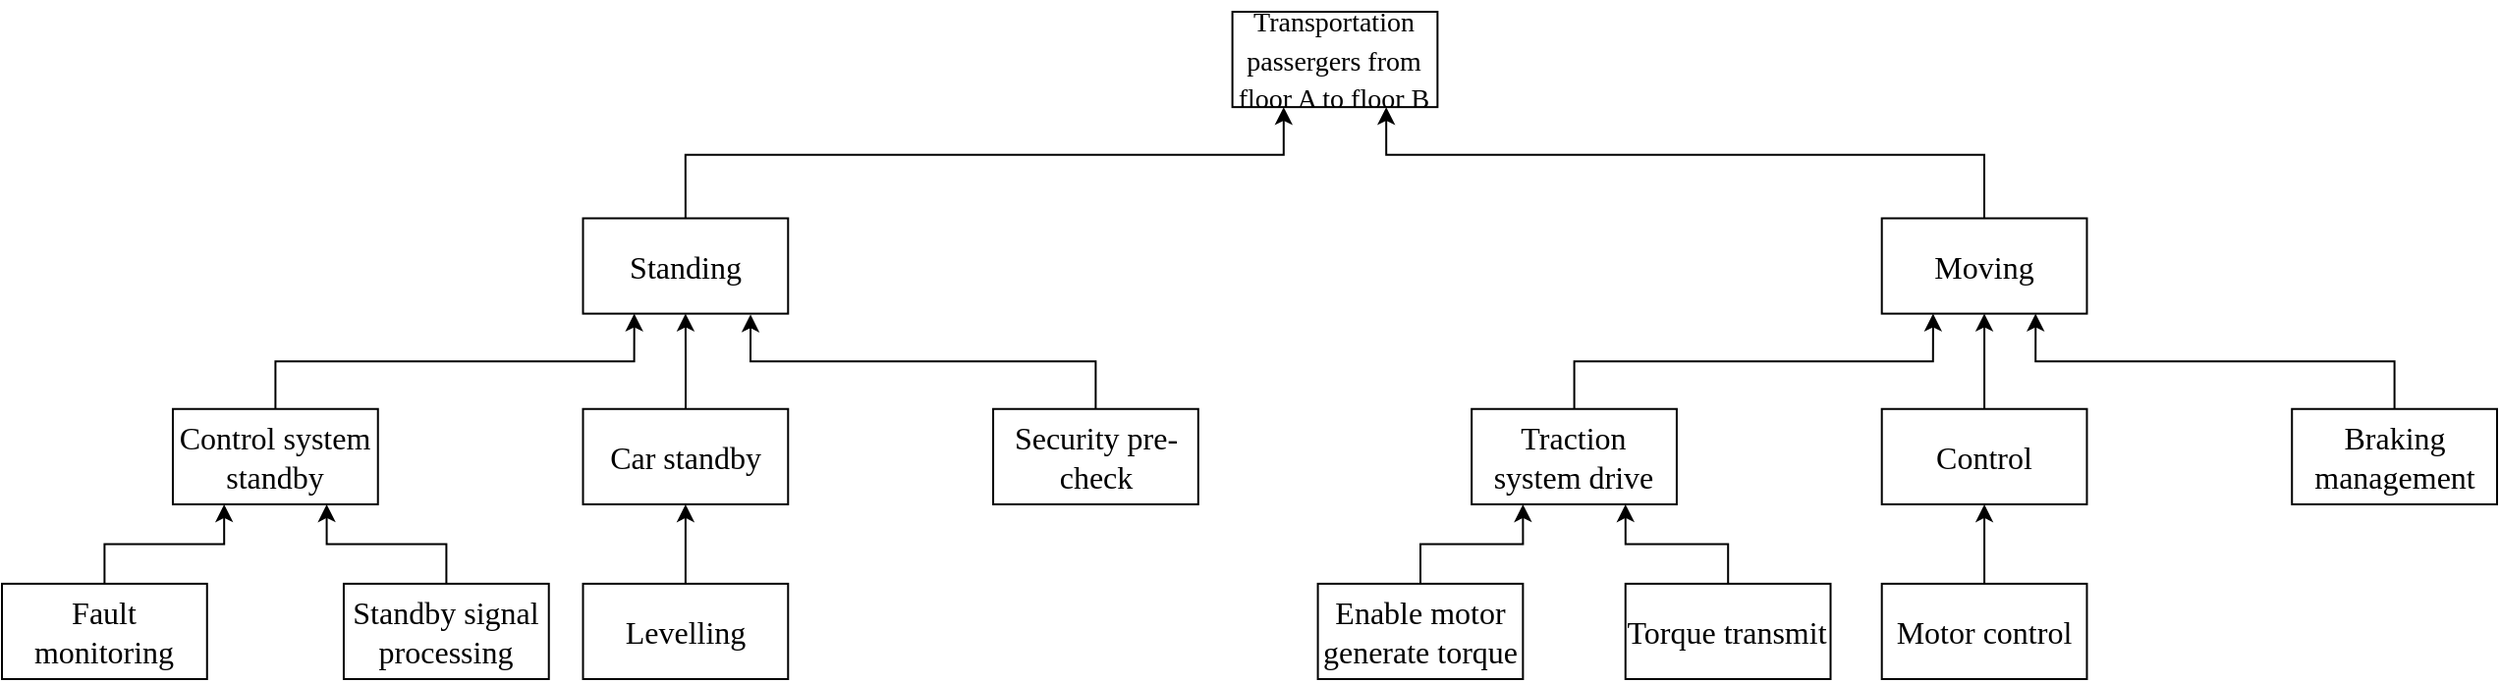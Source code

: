 <mxfile version="25.0.3">
  <diagram name="第 1 页" id="XaYSwZIF5d6lE3PuRX4t">
    <mxGraphModel dx="2002" dy="529" grid="1" gridSize="10" guides="1" tooltips="1" connect="1" arrows="1" fold="1" page="1" pageScale="1" pageWidth="1169" pageHeight="827" math="0" shadow="0">
      <root>
        <mxCell id="0" />
        <mxCell id="1" parent="0" />
        <mxCell id="e6tfa4PfP3AU0W1l5oTH-1" value="&lt;font style=&quot;font-size: 14px;&quot;&gt;Transportation passergers from floor A to floor B&lt;/font&gt;" style="rounded=0;whiteSpace=wrap;html=1;fontFamily=Times New Roman;fontSize=16;" vertex="1" parent="1">
          <mxGeometry x="426.301" y="230" width="104.384" height="48.571" as="geometry" />
        </mxCell>
        <mxCell id="e6tfa4PfP3AU0W1l5oTH-6" style="edgeStyle=orthogonalEdgeStyle;rounded=0;orthogonalLoop=1;jettySize=auto;html=1;exitX=0.5;exitY=0;exitDx=0;exitDy=0;entryX=0.25;entryY=1;entryDx=0;entryDy=0;fontFamily=Times New Roman;fontSize=16;" edge="1" parent="1" source="e6tfa4PfP3AU0W1l5oTH-2" target="e6tfa4PfP3AU0W1l5oTH-1">
          <mxGeometry relative="1" as="geometry">
            <Array as="points">
              <mxPoint x="147.945" y="302.857" />
              <mxPoint x="452.397" y="302.857" />
            </Array>
          </mxGeometry>
        </mxCell>
        <mxCell id="e6tfa4PfP3AU0W1l5oTH-7" style="edgeStyle=orthogonalEdgeStyle;rounded=0;orthogonalLoop=1;jettySize=auto;html=1;entryX=0.75;entryY=1;entryDx=0;entryDy=0;fontFamily=Times New Roman;fontSize=16;" edge="1" parent="1" source="e6tfa4PfP3AU0W1l5oTH-4" target="e6tfa4PfP3AU0W1l5oTH-1">
          <mxGeometry relative="1" as="geometry">
            <Array as="points">
              <mxPoint x="809.041" y="302.857" />
              <mxPoint x="504.589" y="302.857" />
            </Array>
          </mxGeometry>
        </mxCell>
        <mxCell id="e6tfa4PfP3AU0W1l5oTH-4" value="Moving" style="rounded=0;whiteSpace=wrap;html=1;fontFamily=Times New Roman;fontSize=16;" vertex="1" parent="1">
          <mxGeometry x="756.849" y="335.238" width="104.384" height="48.571" as="geometry" />
        </mxCell>
        <mxCell id="e6tfa4PfP3AU0W1l5oTH-29" style="edgeStyle=orthogonalEdgeStyle;rounded=0;orthogonalLoop=1;jettySize=auto;html=1;entryX=0.5;entryY=1;entryDx=0;entryDy=0;fontFamily=Times New Roman;fontSize=16;" edge="1" parent="1" source="e6tfa4PfP3AU0W1l5oTH-22" target="e6tfa4PfP3AU0W1l5oTH-4">
          <mxGeometry relative="1" as="geometry" />
        </mxCell>
        <mxCell id="e6tfa4PfP3AU0W1l5oTH-22" value="Control" style="rounded=0;whiteSpace=wrap;html=1;fontFamily=Times New Roman;fontSize=16;" vertex="1" parent="1">
          <mxGeometry x="756.849" y="432.381" width="104.384" height="48.571" as="geometry" />
        </mxCell>
        <mxCell id="e6tfa4PfP3AU0W1l5oTH-28" style="edgeStyle=orthogonalEdgeStyle;rounded=0;orthogonalLoop=1;jettySize=auto;html=1;entryX=0.25;entryY=1;entryDx=0;entryDy=0;fontFamily=Times New Roman;fontSize=16;" edge="1" parent="1" source="e6tfa4PfP3AU0W1l5oTH-23" target="e6tfa4PfP3AU0W1l5oTH-4">
          <mxGeometry relative="1" as="geometry">
            <Array as="points">
              <mxPoint x="600.274" y="408.095" />
              <mxPoint x="782.945" y="408.095" />
            </Array>
          </mxGeometry>
        </mxCell>
        <mxCell id="e6tfa4PfP3AU0W1l5oTH-23" value="Traction system drive" style="rounded=0;whiteSpace=wrap;html=1;fontFamily=Times New Roman;fontSize=16;" vertex="1" parent="1">
          <mxGeometry x="548.082" y="432.381" width="104.384" height="48.571" as="geometry" />
        </mxCell>
        <mxCell id="e6tfa4PfP3AU0W1l5oTH-25" value="" style="group;fontFamily=Times New Roman;fontSize=16;" vertex="1" connectable="0" parent="1">
          <mxGeometry x="-200" y="335.238" width="608.904" height="234.762" as="geometry" />
        </mxCell>
        <mxCell id="e6tfa4PfP3AU0W1l5oTH-2" value="Standing" style="rounded=0;whiteSpace=wrap;html=1;fontFamily=Times New Roman;fontSize=16;" vertex="1" parent="e6tfa4PfP3AU0W1l5oTH-25">
          <mxGeometry x="295.753" width="104.384" height="48.571" as="geometry" />
        </mxCell>
        <mxCell id="e6tfa4PfP3AU0W1l5oTH-19" style="edgeStyle=orthogonalEdgeStyle;rounded=0;orthogonalLoop=1;jettySize=auto;html=1;entryX=0.25;entryY=1;entryDx=0;entryDy=0;fontFamily=Times New Roman;fontSize=16;" edge="1" parent="e6tfa4PfP3AU0W1l5oTH-25" source="e6tfa4PfP3AU0W1l5oTH-8" target="e6tfa4PfP3AU0W1l5oTH-2">
          <mxGeometry relative="1" as="geometry">
            <Array as="points">
              <mxPoint x="139.178" y="72.857" />
              <mxPoint x="321.849" y="72.857" />
            </Array>
          </mxGeometry>
        </mxCell>
        <mxCell id="e6tfa4PfP3AU0W1l5oTH-8" value="Control system standby" style="rounded=0;whiteSpace=wrap;html=1;fontFamily=Times New Roman;fontSize=16;" vertex="1" parent="e6tfa4PfP3AU0W1l5oTH-25">
          <mxGeometry x="86.986" y="97.143" width="104.384" height="48.571" as="geometry" />
        </mxCell>
        <mxCell id="e6tfa4PfP3AU0W1l5oTH-9" value="Security pre-check" style="rounded=0;whiteSpace=wrap;html=1;fontFamily=Times New Roman;fontSize=16;" vertex="1" parent="e6tfa4PfP3AU0W1l5oTH-25">
          <mxGeometry x="504.521" y="97.143" width="104.384" height="48.571" as="geometry" />
        </mxCell>
        <mxCell id="e6tfa4PfP3AU0W1l5oTH-20" style="edgeStyle=orthogonalEdgeStyle;rounded=0;orthogonalLoop=1;jettySize=auto;html=1;entryX=0.5;entryY=1;entryDx=0;entryDy=0;fontFamily=Times New Roman;fontSize=16;" edge="1" parent="e6tfa4PfP3AU0W1l5oTH-25" source="e6tfa4PfP3AU0W1l5oTH-10" target="e6tfa4PfP3AU0W1l5oTH-2">
          <mxGeometry relative="1" as="geometry" />
        </mxCell>
        <mxCell id="e6tfa4PfP3AU0W1l5oTH-10" value="Car standby" style="rounded=0;whiteSpace=wrap;html=1;fontFamily=Times New Roman;fontSize=16;" vertex="1" parent="e6tfa4PfP3AU0W1l5oTH-25">
          <mxGeometry x="295.753" y="97.143" width="104.384" height="48.571" as="geometry" />
        </mxCell>
        <mxCell id="e6tfa4PfP3AU0W1l5oTH-18" style="edgeStyle=orthogonalEdgeStyle;rounded=0;orthogonalLoop=1;jettySize=auto;html=1;entryX=0.75;entryY=1;entryDx=0;entryDy=0;fontFamily=Times New Roman;fontSize=16;" edge="1" parent="e6tfa4PfP3AU0W1l5oTH-25" source="e6tfa4PfP3AU0W1l5oTH-11" target="e6tfa4PfP3AU0W1l5oTH-8">
          <mxGeometry relative="1" as="geometry" />
        </mxCell>
        <mxCell id="e6tfa4PfP3AU0W1l5oTH-11" value="Standby signal processing" style="rounded=0;whiteSpace=wrap;html=1;fontFamily=Times New Roman;fontSize=16;" vertex="1" parent="e6tfa4PfP3AU0W1l5oTH-25">
          <mxGeometry x="173.973" y="186.19" width="104.384" height="48.571" as="geometry" />
        </mxCell>
        <mxCell id="e6tfa4PfP3AU0W1l5oTH-15" style="edgeStyle=orthogonalEdgeStyle;rounded=0;orthogonalLoop=1;jettySize=auto;html=1;fontFamily=Times New Roman;fontSize=16;" edge="1" parent="e6tfa4PfP3AU0W1l5oTH-25" source="e6tfa4PfP3AU0W1l5oTH-13" target="e6tfa4PfP3AU0W1l5oTH-10">
          <mxGeometry relative="1" as="geometry" />
        </mxCell>
        <mxCell id="e6tfa4PfP3AU0W1l5oTH-13" value="Levelling" style="rounded=0;whiteSpace=wrap;html=1;fontFamily=Times New Roman;fontSize=16;" vertex="1" parent="e6tfa4PfP3AU0W1l5oTH-25">
          <mxGeometry x="295.753" y="186.19" width="104.384" height="48.571" as="geometry" />
        </mxCell>
        <mxCell id="e6tfa4PfP3AU0W1l5oTH-17" style="edgeStyle=orthogonalEdgeStyle;rounded=0;orthogonalLoop=1;jettySize=auto;html=1;entryX=0.25;entryY=1;entryDx=0;entryDy=0;fontFamily=Times New Roman;fontSize=16;" edge="1" parent="e6tfa4PfP3AU0W1l5oTH-25" source="e6tfa4PfP3AU0W1l5oTH-16" target="e6tfa4PfP3AU0W1l5oTH-8">
          <mxGeometry relative="1" as="geometry" />
        </mxCell>
        <mxCell id="e6tfa4PfP3AU0W1l5oTH-16" value="Fault monitoring" style="rounded=0;whiteSpace=wrap;html=1;fontFamily=Times New Roman;fontSize=16;" vertex="1" parent="e6tfa4PfP3AU0W1l5oTH-25">
          <mxGeometry y="186.19" width="104.384" height="48.571" as="geometry" />
        </mxCell>
        <mxCell id="e6tfa4PfP3AU0W1l5oTH-21" style="edgeStyle=orthogonalEdgeStyle;rounded=0;orthogonalLoop=1;jettySize=auto;html=1;entryX=0.817;entryY=1.008;entryDx=0;entryDy=0;entryPerimeter=0;fontFamily=Times New Roman;fontSize=16;" edge="1" parent="e6tfa4PfP3AU0W1l5oTH-25" source="e6tfa4PfP3AU0W1l5oTH-9" target="e6tfa4PfP3AU0W1l5oTH-2">
          <mxGeometry relative="1" as="geometry">
            <Array as="points">
              <mxPoint x="556.712" y="72.857" />
              <mxPoint x="381.0" y="72.857" />
            </Array>
          </mxGeometry>
        </mxCell>
        <mxCell id="e6tfa4PfP3AU0W1l5oTH-30" style="edgeStyle=orthogonalEdgeStyle;rounded=0;orthogonalLoop=1;jettySize=auto;html=1;entryX=0.75;entryY=1;entryDx=0;entryDy=0;fontFamily=Times New Roman;fontSize=16;" edge="1" parent="1" source="e6tfa4PfP3AU0W1l5oTH-27" target="e6tfa4PfP3AU0W1l5oTH-4">
          <mxGeometry relative="1" as="geometry">
            <Array as="points">
              <mxPoint x="1017.808" y="408.095" />
              <mxPoint x="835.137" y="408.095" />
            </Array>
          </mxGeometry>
        </mxCell>
        <mxCell id="e6tfa4PfP3AU0W1l5oTH-27" value="Braking management" style="rounded=0;whiteSpace=wrap;html=1;fontFamily=Times New Roman;fontSize=16;" vertex="1" parent="1">
          <mxGeometry x="965.616" y="432.381" width="104.384" height="48.571" as="geometry" />
        </mxCell>
        <mxCell id="e6tfa4PfP3AU0W1l5oTH-35" style="edgeStyle=orthogonalEdgeStyle;rounded=0;orthogonalLoop=1;jettySize=auto;html=1;entryX=0.75;entryY=1;entryDx=0;entryDy=0;fontFamily=Times New Roman;fontSize=16;" edge="1" parent="1" source="e6tfa4PfP3AU0W1l5oTH-32" target="e6tfa4PfP3AU0W1l5oTH-23">
          <mxGeometry relative="1" as="geometry" />
        </mxCell>
        <mxCell id="e6tfa4PfP3AU0W1l5oTH-32" value="Torque transmit" style="rounded=0;whiteSpace=wrap;html=1;fontFamily=Times New Roman;fontSize=16;" vertex="1" parent="1">
          <mxGeometry x="626.37" y="521.429" width="104.384" height="48.571" as="geometry" />
        </mxCell>
        <mxCell id="e6tfa4PfP3AU0W1l5oTH-34" style="edgeStyle=orthogonalEdgeStyle;rounded=0;orthogonalLoop=1;jettySize=auto;html=1;entryX=0.25;entryY=1;entryDx=0;entryDy=0;fontFamily=Times New Roman;fontSize=16;" edge="1" parent="1" source="e6tfa4PfP3AU0W1l5oTH-33" target="e6tfa4PfP3AU0W1l5oTH-23">
          <mxGeometry relative="1" as="geometry" />
        </mxCell>
        <mxCell id="e6tfa4PfP3AU0W1l5oTH-33" value="Enable motor generate torque" style="rounded=0;whiteSpace=wrap;html=1;fontFamily=Times New Roman;fontSize=16;" vertex="1" parent="1">
          <mxGeometry x="469.795" y="521.429" width="104.384" height="48.571" as="geometry" />
        </mxCell>
        <mxCell id="e6tfa4PfP3AU0W1l5oTH-37" style="edgeStyle=orthogonalEdgeStyle;rounded=0;orthogonalLoop=1;jettySize=auto;html=1;entryX=0.5;entryY=1;entryDx=0;entryDy=0;fontFamily=Times New Roman;fontSize=16;" edge="1" parent="1" source="e6tfa4PfP3AU0W1l5oTH-36" target="e6tfa4PfP3AU0W1l5oTH-22">
          <mxGeometry relative="1" as="geometry" />
        </mxCell>
        <mxCell id="e6tfa4PfP3AU0W1l5oTH-36" value="Motor control" style="rounded=0;whiteSpace=wrap;html=1;fontFamily=Times New Roman;fontSize=16;" vertex="1" parent="1">
          <mxGeometry x="756.849" y="521.429" width="104.384" height="48.571" as="geometry" />
        </mxCell>
      </root>
    </mxGraphModel>
  </diagram>
</mxfile>
